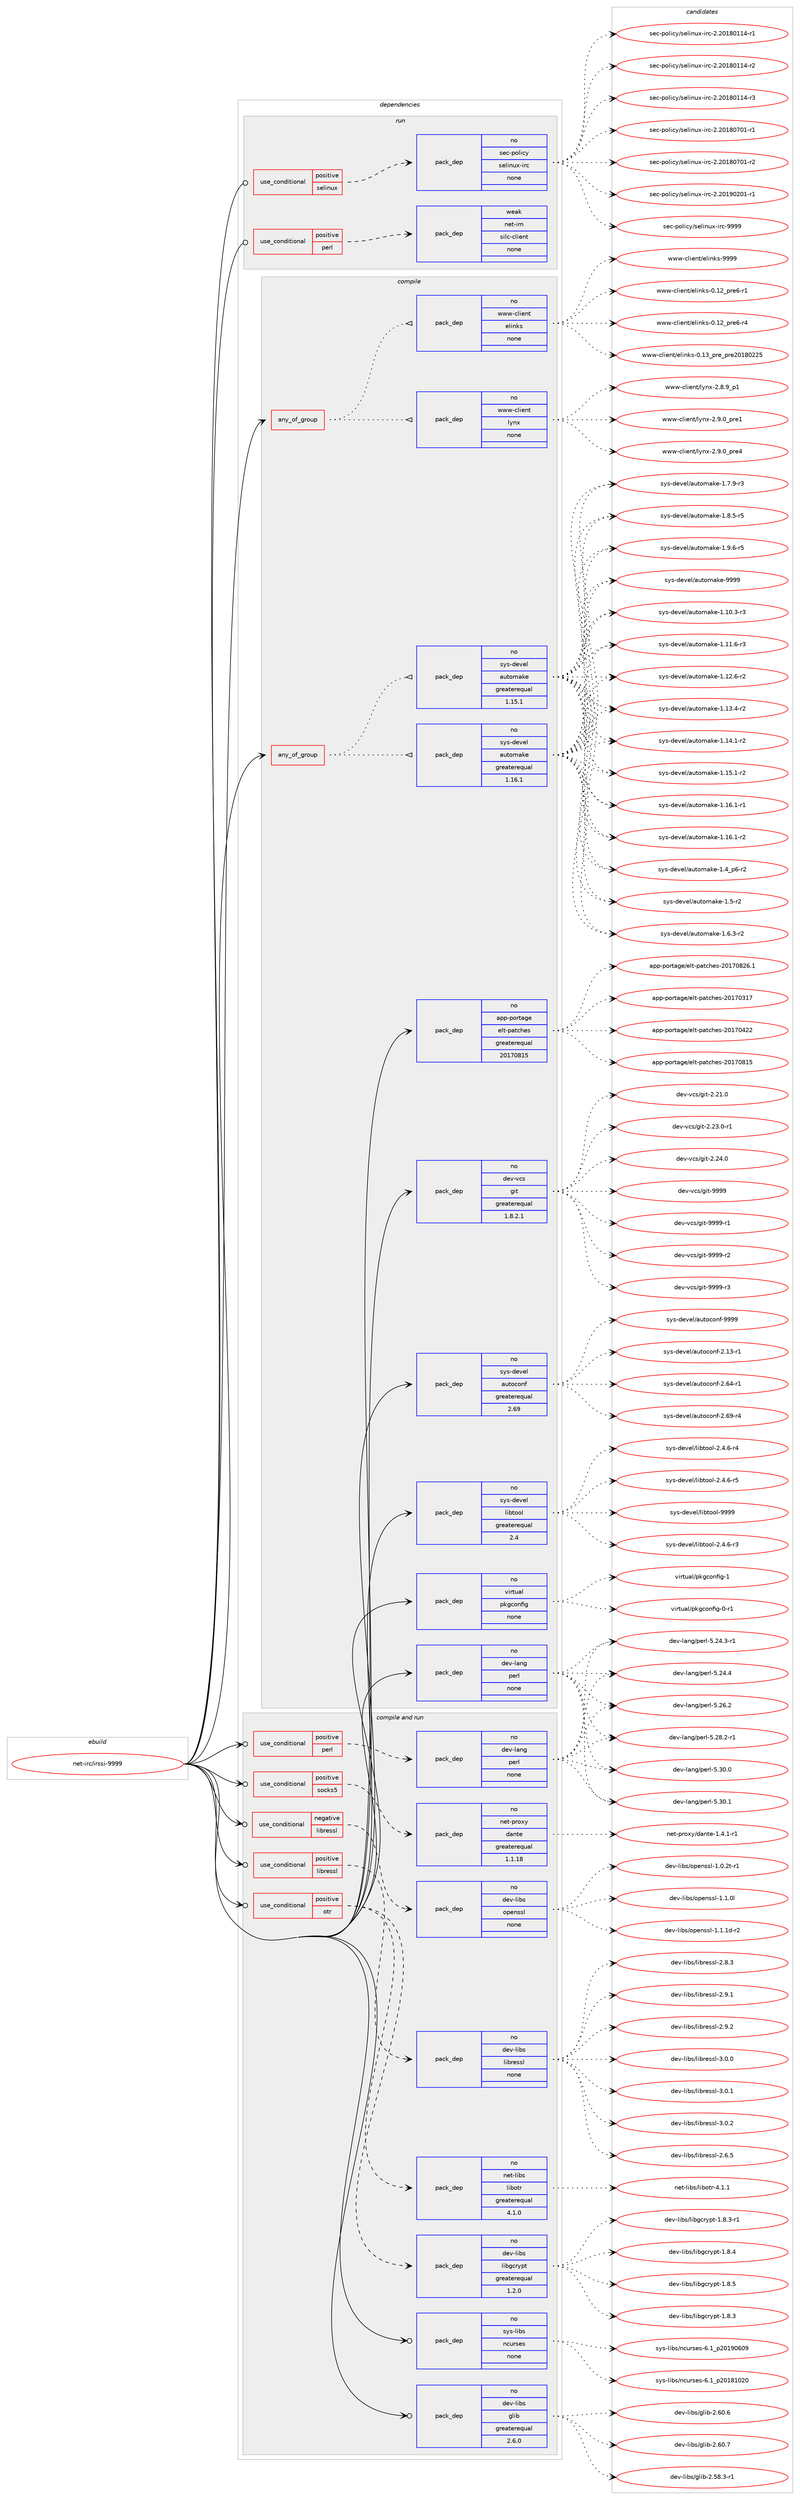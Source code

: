 digraph prolog {

# *************
# Graph options
# *************

newrank=true;
concentrate=true;
compound=true;
graph [rankdir=LR,fontname=Helvetica,fontsize=10,ranksep=1.5];#, ranksep=2.5, nodesep=0.2];
edge  [arrowhead=vee];
node  [fontname=Helvetica,fontsize=10];

# **********
# The ebuild
# **********

subgraph cluster_leftcol {
color=gray;
rank=same;
label=<<i>ebuild</i>>;
id [label="net-irc/irssi-9999", color=red, width=4, href="../net-irc/irssi-9999.svg"];
}

# ****************
# The dependencies
# ****************

subgraph cluster_midcol {
color=gray;
label=<<i>dependencies</i>>;
subgraph cluster_compile {
fillcolor="#eeeeee";
style=filled;
label=<<i>compile</i>>;
subgraph any13965 {
dependency824253 [label=<<TABLE BORDER="0" CELLBORDER="1" CELLSPACING="0" CELLPADDING="4"><TR><TD CELLPADDING="10">any_of_group</TD></TR></TABLE>>, shape=none, color=red];subgraph pack609013 {
dependency824254 [label=<<TABLE BORDER="0" CELLBORDER="1" CELLSPACING="0" CELLPADDING="4" WIDTH="220"><TR><TD ROWSPAN="6" CELLPADDING="30">pack_dep</TD></TR><TR><TD WIDTH="110">no</TD></TR><TR><TD>sys-devel</TD></TR><TR><TD>automake</TD></TR><TR><TD>greaterequal</TD></TR><TR><TD>1.16.1</TD></TR></TABLE>>, shape=none, color=blue];
}
dependency824253:e -> dependency824254:w [weight=20,style="dotted",arrowhead="oinv"];
subgraph pack609014 {
dependency824255 [label=<<TABLE BORDER="0" CELLBORDER="1" CELLSPACING="0" CELLPADDING="4" WIDTH="220"><TR><TD ROWSPAN="6" CELLPADDING="30">pack_dep</TD></TR><TR><TD WIDTH="110">no</TD></TR><TR><TD>sys-devel</TD></TR><TR><TD>automake</TD></TR><TR><TD>greaterequal</TD></TR><TR><TD>1.15.1</TD></TR></TABLE>>, shape=none, color=blue];
}
dependency824253:e -> dependency824255:w [weight=20,style="dotted",arrowhead="oinv"];
}
id:e -> dependency824253:w [weight=20,style="solid",arrowhead="vee"];
subgraph any13966 {
dependency824256 [label=<<TABLE BORDER="0" CELLBORDER="1" CELLSPACING="0" CELLPADDING="4"><TR><TD CELLPADDING="10">any_of_group</TD></TR></TABLE>>, shape=none, color=red];subgraph pack609015 {
dependency824257 [label=<<TABLE BORDER="0" CELLBORDER="1" CELLSPACING="0" CELLPADDING="4" WIDTH="220"><TR><TD ROWSPAN="6" CELLPADDING="30">pack_dep</TD></TR><TR><TD WIDTH="110">no</TD></TR><TR><TD>www-client</TD></TR><TR><TD>lynx</TD></TR><TR><TD>none</TD></TR><TR><TD></TD></TR></TABLE>>, shape=none, color=blue];
}
dependency824256:e -> dependency824257:w [weight=20,style="dotted",arrowhead="oinv"];
subgraph pack609016 {
dependency824258 [label=<<TABLE BORDER="0" CELLBORDER="1" CELLSPACING="0" CELLPADDING="4" WIDTH="220"><TR><TD ROWSPAN="6" CELLPADDING="30">pack_dep</TD></TR><TR><TD WIDTH="110">no</TD></TR><TR><TD>www-client</TD></TR><TR><TD>elinks</TD></TR><TR><TD>none</TD></TR><TR><TD></TD></TR></TABLE>>, shape=none, color=blue];
}
dependency824256:e -> dependency824258:w [weight=20,style="dotted",arrowhead="oinv"];
}
id:e -> dependency824256:w [weight=20,style="solid",arrowhead="vee"];
subgraph pack609017 {
dependency824259 [label=<<TABLE BORDER="0" CELLBORDER="1" CELLSPACING="0" CELLPADDING="4" WIDTH="220"><TR><TD ROWSPAN="6" CELLPADDING="30">pack_dep</TD></TR><TR><TD WIDTH="110">no</TD></TR><TR><TD>app-portage</TD></TR><TR><TD>elt-patches</TD></TR><TR><TD>greaterequal</TD></TR><TR><TD>20170815</TD></TR></TABLE>>, shape=none, color=blue];
}
id:e -> dependency824259:w [weight=20,style="solid",arrowhead="vee"];
subgraph pack609018 {
dependency824260 [label=<<TABLE BORDER="0" CELLBORDER="1" CELLSPACING="0" CELLPADDING="4" WIDTH="220"><TR><TD ROWSPAN="6" CELLPADDING="30">pack_dep</TD></TR><TR><TD WIDTH="110">no</TD></TR><TR><TD>dev-lang</TD></TR><TR><TD>perl</TD></TR><TR><TD>none</TD></TR><TR><TD></TD></TR></TABLE>>, shape=none, color=blue];
}
id:e -> dependency824260:w [weight=20,style="solid",arrowhead="vee"];
subgraph pack609019 {
dependency824261 [label=<<TABLE BORDER="0" CELLBORDER="1" CELLSPACING="0" CELLPADDING="4" WIDTH="220"><TR><TD ROWSPAN="6" CELLPADDING="30">pack_dep</TD></TR><TR><TD WIDTH="110">no</TD></TR><TR><TD>dev-vcs</TD></TR><TR><TD>git</TD></TR><TR><TD>greaterequal</TD></TR><TR><TD>1.8.2.1</TD></TR></TABLE>>, shape=none, color=blue];
}
id:e -> dependency824261:w [weight=20,style="solid",arrowhead="vee"];
subgraph pack609020 {
dependency824262 [label=<<TABLE BORDER="0" CELLBORDER="1" CELLSPACING="0" CELLPADDING="4" WIDTH="220"><TR><TD ROWSPAN="6" CELLPADDING="30">pack_dep</TD></TR><TR><TD WIDTH="110">no</TD></TR><TR><TD>sys-devel</TD></TR><TR><TD>autoconf</TD></TR><TR><TD>greaterequal</TD></TR><TR><TD>2.69</TD></TR></TABLE>>, shape=none, color=blue];
}
id:e -> dependency824262:w [weight=20,style="solid",arrowhead="vee"];
subgraph pack609021 {
dependency824263 [label=<<TABLE BORDER="0" CELLBORDER="1" CELLSPACING="0" CELLPADDING="4" WIDTH="220"><TR><TD ROWSPAN="6" CELLPADDING="30">pack_dep</TD></TR><TR><TD WIDTH="110">no</TD></TR><TR><TD>sys-devel</TD></TR><TR><TD>libtool</TD></TR><TR><TD>greaterequal</TD></TR><TR><TD>2.4</TD></TR></TABLE>>, shape=none, color=blue];
}
id:e -> dependency824263:w [weight=20,style="solid",arrowhead="vee"];
subgraph pack609022 {
dependency824264 [label=<<TABLE BORDER="0" CELLBORDER="1" CELLSPACING="0" CELLPADDING="4" WIDTH="220"><TR><TD ROWSPAN="6" CELLPADDING="30">pack_dep</TD></TR><TR><TD WIDTH="110">no</TD></TR><TR><TD>virtual</TD></TR><TR><TD>pkgconfig</TD></TR><TR><TD>none</TD></TR><TR><TD></TD></TR></TABLE>>, shape=none, color=blue];
}
id:e -> dependency824264:w [weight=20,style="solid",arrowhead="vee"];
}
subgraph cluster_compileandrun {
fillcolor="#eeeeee";
style=filled;
label=<<i>compile and run</i>>;
subgraph cond200819 {
dependency824265 [label=<<TABLE BORDER="0" CELLBORDER="1" CELLSPACING="0" CELLPADDING="4"><TR><TD ROWSPAN="3" CELLPADDING="10">use_conditional</TD></TR><TR><TD>negative</TD></TR><TR><TD>libressl</TD></TR></TABLE>>, shape=none, color=red];
subgraph pack609023 {
dependency824266 [label=<<TABLE BORDER="0" CELLBORDER="1" CELLSPACING="0" CELLPADDING="4" WIDTH="220"><TR><TD ROWSPAN="6" CELLPADDING="30">pack_dep</TD></TR><TR><TD WIDTH="110">no</TD></TR><TR><TD>dev-libs</TD></TR><TR><TD>openssl</TD></TR><TR><TD>none</TD></TR><TR><TD></TD></TR></TABLE>>, shape=none, color=blue];
}
dependency824265:e -> dependency824266:w [weight=20,style="dashed",arrowhead="vee"];
}
id:e -> dependency824265:w [weight=20,style="solid",arrowhead="odotvee"];
subgraph cond200820 {
dependency824267 [label=<<TABLE BORDER="0" CELLBORDER="1" CELLSPACING="0" CELLPADDING="4"><TR><TD ROWSPAN="3" CELLPADDING="10">use_conditional</TD></TR><TR><TD>positive</TD></TR><TR><TD>libressl</TD></TR></TABLE>>, shape=none, color=red];
subgraph pack609024 {
dependency824268 [label=<<TABLE BORDER="0" CELLBORDER="1" CELLSPACING="0" CELLPADDING="4" WIDTH="220"><TR><TD ROWSPAN="6" CELLPADDING="30">pack_dep</TD></TR><TR><TD WIDTH="110">no</TD></TR><TR><TD>dev-libs</TD></TR><TR><TD>libressl</TD></TR><TR><TD>none</TD></TR><TR><TD></TD></TR></TABLE>>, shape=none, color=blue];
}
dependency824267:e -> dependency824268:w [weight=20,style="dashed",arrowhead="vee"];
}
id:e -> dependency824267:w [weight=20,style="solid",arrowhead="odotvee"];
subgraph cond200821 {
dependency824269 [label=<<TABLE BORDER="0" CELLBORDER="1" CELLSPACING="0" CELLPADDING="4"><TR><TD ROWSPAN="3" CELLPADDING="10">use_conditional</TD></TR><TR><TD>positive</TD></TR><TR><TD>otr</TD></TR></TABLE>>, shape=none, color=red];
subgraph pack609025 {
dependency824270 [label=<<TABLE BORDER="0" CELLBORDER="1" CELLSPACING="0" CELLPADDING="4" WIDTH="220"><TR><TD ROWSPAN="6" CELLPADDING="30">pack_dep</TD></TR><TR><TD WIDTH="110">no</TD></TR><TR><TD>dev-libs</TD></TR><TR><TD>libgcrypt</TD></TR><TR><TD>greaterequal</TD></TR><TR><TD>1.2.0</TD></TR></TABLE>>, shape=none, color=blue];
}
dependency824269:e -> dependency824270:w [weight=20,style="dashed",arrowhead="vee"];
subgraph pack609026 {
dependency824271 [label=<<TABLE BORDER="0" CELLBORDER="1" CELLSPACING="0" CELLPADDING="4" WIDTH="220"><TR><TD ROWSPAN="6" CELLPADDING="30">pack_dep</TD></TR><TR><TD WIDTH="110">no</TD></TR><TR><TD>net-libs</TD></TR><TR><TD>libotr</TD></TR><TR><TD>greaterequal</TD></TR><TR><TD>4.1.0</TD></TR></TABLE>>, shape=none, color=blue];
}
dependency824269:e -> dependency824271:w [weight=20,style="dashed",arrowhead="vee"];
}
id:e -> dependency824269:w [weight=20,style="solid",arrowhead="odotvee"];
subgraph cond200822 {
dependency824272 [label=<<TABLE BORDER="0" CELLBORDER="1" CELLSPACING="0" CELLPADDING="4"><TR><TD ROWSPAN="3" CELLPADDING="10">use_conditional</TD></TR><TR><TD>positive</TD></TR><TR><TD>perl</TD></TR></TABLE>>, shape=none, color=red];
subgraph pack609027 {
dependency824273 [label=<<TABLE BORDER="0" CELLBORDER="1" CELLSPACING="0" CELLPADDING="4" WIDTH="220"><TR><TD ROWSPAN="6" CELLPADDING="30">pack_dep</TD></TR><TR><TD WIDTH="110">no</TD></TR><TR><TD>dev-lang</TD></TR><TR><TD>perl</TD></TR><TR><TD>none</TD></TR><TR><TD></TD></TR></TABLE>>, shape=none, color=blue];
}
dependency824272:e -> dependency824273:w [weight=20,style="dashed",arrowhead="vee"];
}
id:e -> dependency824272:w [weight=20,style="solid",arrowhead="odotvee"];
subgraph cond200823 {
dependency824274 [label=<<TABLE BORDER="0" CELLBORDER="1" CELLSPACING="0" CELLPADDING="4"><TR><TD ROWSPAN="3" CELLPADDING="10">use_conditional</TD></TR><TR><TD>positive</TD></TR><TR><TD>socks5</TD></TR></TABLE>>, shape=none, color=red];
subgraph pack609028 {
dependency824275 [label=<<TABLE BORDER="0" CELLBORDER="1" CELLSPACING="0" CELLPADDING="4" WIDTH="220"><TR><TD ROWSPAN="6" CELLPADDING="30">pack_dep</TD></TR><TR><TD WIDTH="110">no</TD></TR><TR><TD>net-proxy</TD></TR><TR><TD>dante</TD></TR><TR><TD>greaterequal</TD></TR><TR><TD>1.1.18</TD></TR></TABLE>>, shape=none, color=blue];
}
dependency824274:e -> dependency824275:w [weight=20,style="dashed",arrowhead="vee"];
}
id:e -> dependency824274:w [weight=20,style="solid",arrowhead="odotvee"];
subgraph pack609029 {
dependency824276 [label=<<TABLE BORDER="0" CELLBORDER="1" CELLSPACING="0" CELLPADDING="4" WIDTH="220"><TR><TD ROWSPAN="6" CELLPADDING="30">pack_dep</TD></TR><TR><TD WIDTH="110">no</TD></TR><TR><TD>dev-libs</TD></TR><TR><TD>glib</TD></TR><TR><TD>greaterequal</TD></TR><TR><TD>2.6.0</TD></TR></TABLE>>, shape=none, color=blue];
}
id:e -> dependency824276:w [weight=20,style="solid",arrowhead="odotvee"];
subgraph pack609030 {
dependency824277 [label=<<TABLE BORDER="0" CELLBORDER="1" CELLSPACING="0" CELLPADDING="4" WIDTH="220"><TR><TD ROWSPAN="6" CELLPADDING="30">pack_dep</TD></TR><TR><TD WIDTH="110">no</TD></TR><TR><TD>sys-libs</TD></TR><TR><TD>ncurses</TD></TR><TR><TD>none</TD></TR><TR><TD></TD></TR></TABLE>>, shape=none, color=blue];
}
id:e -> dependency824277:w [weight=20,style="solid",arrowhead="odotvee"];
}
subgraph cluster_run {
fillcolor="#eeeeee";
style=filled;
label=<<i>run</i>>;
subgraph cond200824 {
dependency824278 [label=<<TABLE BORDER="0" CELLBORDER="1" CELLSPACING="0" CELLPADDING="4"><TR><TD ROWSPAN="3" CELLPADDING="10">use_conditional</TD></TR><TR><TD>positive</TD></TR><TR><TD>perl</TD></TR></TABLE>>, shape=none, color=red];
subgraph pack609031 {
dependency824279 [label=<<TABLE BORDER="0" CELLBORDER="1" CELLSPACING="0" CELLPADDING="4" WIDTH="220"><TR><TD ROWSPAN="6" CELLPADDING="30">pack_dep</TD></TR><TR><TD WIDTH="110">weak</TD></TR><TR><TD>net-im</TD></TR><TR><TD>silc-client</TD></TR><TR><TD>none</TD></TR><TR><TD></TD></TR></TABLE>>, shape=none, color=blue];
}
dependency824278:e -> dependency824279:w [weight=20,style="dashed",arrowhead="vee"];
}
id:e -> dependency824278:w [weight=20,style="solid",arrowhead="odot"];
subgraph cond200825 {
dependency824280 [label=<<TABLE BORDER="0" CELLBORDER="1" CELLSPACING="0" CELLPADDING="4"><TR><TD ROWSPAN="3" CELLPADDING="10">use_conditional</TD></TR><TR><TD>positive</TD></TR><TR><TD>selinux</TD></TR></TABLE>>, shape=none, color=red];
subgraph pack609032 {
dependency824281 [label=<<TABLE BORDER="0" CELLBORDER="1" CELLSPACING="0" CELLPADDING="4" WIDTH="220"><TR><TD ROWSPAN="6" CELLPADDING="30">pack_dep</TD></TR><TR><TD WIDTH="110">no</TD></TR><TR><TD>sec-policy</TD></TR><TR><TD>selinux-irc</TD></TR><TR><TD>none</TD></TR><TR><TD></TD></TR></TABLE>>, shape=none, color=blue];
}
dependency824280:e -> dependency824281:w [weight=20,style="dashed",arrowhead="vee"];
}
id:e -> dependency824280:w [weight=20,style="solid",arrowhead="odot"];
}
}

# **************
# The candidates
# **************

subgraph cluster_choices {
rank=same;
color=gray;
label=<<i>candidates</i>>;

subgraph choice609013 {
color=black;
nodesep=1;
choice11512111545100101118101108479711711611110997107101454946494846514511451 [label="sys-devel/automake-1.10.3-r3", color=red, width=4,href="../sys-devel/automake-1.10.3-r3.svg"];
choice11512111545100101118101108479711711611110997107101454946494946544511451 [label="sys-devel/automake-1.11.6-r3", color=red, width=4,href="../sys-devel/automake-1.11.6-r3.svg"];
choice11512111545100101118101108479711711611110997107101454946495046544511450 [label="sys-devel/automake-1.12.6-r2", color=red, width=4,href="../sys-devel/automake-1.12.6-r2.svg"];
choice11512111545100101118101108479711711611110997107101454946495146524511450 [label="sys-devel/automake-1.13.4-r2", color=red, width=4,href="../sys-devel/automake-1.13.4-r2.svg"];
choice11512111545100101118101108479711711611110997107101454946495246494511450 [label="sys-devel/automake-1.14.1-r2", color=red, width=4,href="../sys-devel/automake-1.14.1-r2.svg"];
choice11512111545100101118101108479711711611110997107101454946495346494511450 [label="sys-devel/automake-1.15.1-r2", color=red, width=4,href="../sys-devel/automake-1.15.1-r2.svg"];
choice11512111545100101118101108479711711611110997107101454946495446494511449 [label="sys-devel/automake-1.16.1-r1", color=red, width=4,href="../sys-devel/automake-1.16.1-r1.svg"];
choice11512111545100101118101108479711711611110997107101454946495446494511450 [label="sys-devel/automake-1.16.1-r2", color=red, width=4,href="../sys-devel/automake-1.16.1-r2.svg"];
choice115121115451001011181011084797117116111109971071014549465295112544511450 [label="sys-devel/automake-1.4_p6-r2", color=red, width=4,href="../sys-devel/automake-1.4_p6-r2.svg"];
choice11512111545100101118101108479711711611110997107101454946534511450 [label="sys-devel/automake-1.5-r2", color=red, width=4,href="../sys-devel/automake-1.5-r2.svg"];
choice115121115451001011181011084797117116111109971071014549465446514511450 [label="sys-devel/automake-1.6.3-r2", color=red, width=4,href="../sys-devel/automake-1.6.3-r2.svg"];
choice115121115451001011181011084797117116111109971071014549465546574511451 [label="sys-devel/automake-1.7.9-r3", color=red, width=4,href="../sys-devel/automake-1.7.9-r3.svg"];
choice115121115451001011181011084797117116111109971071014549465646534511453 [label="sys-devel/automake-1.8.5-r5", color=red, width=4,href="../sys-devel/automake-1.8.5-r5.svg"];
choice115121115451001011181011084797117116111109971071014549465746544511453 [label="sys-devel/automake-1.9.6-r5", color=red, width=4,href="../sys-devel/automake-1.9.6-r5.svg"];
choice115121115451001011181011084797117116111109971071014557575757 [label="sys-devel/automake-9999", color=red, width=4,href="../sys-devel/automake-9999.svg"];
dependency824254:e -> choice11512111545100101118101108479711711611110997107101454946494846514511451:w [style=dotted,weight="100"];
dependency824254:e -> choice11512111545100101118101108479711711611110997107101454946494946544511451:w [style=dotted,weight="100"];
dependency824254:e -> choice11512111545100101118101108479711711611110997107101454946495046544511450:w [style=dotted,weight="100"];
dependency824254:e -> choice11512111545100101118101108479711711611110997107101454946495146524511450:w [style=dotted,weight="100"];
dependency824254:e -> choice11512111545100101118101108479711711611110997107101454946495246494511450:w [style=dotted,weight="100"];
dependency824254:e -> choice11512111545100101118101108479711711611110997107101454946495346494511450:w [style=dotted,weight="100"];
dependency824254:e -> choice11512111545100101118101108479711711611110997107101454946495446494511449:w [style=dotted,weight="100"];
dependency824254:e -> choice11512111545100101118101108479711711611110997107101454946495446494511450:w [style=dotted,weight="100"];
dependency824254:e -> choice115121115451001011181011084797117116111109971071014549465295112544511450:w [style=dotted,weight="100"];
dependency824254:e -> choice11512111545100101118101108479711711611110997107101454946534511450:w [style=dotted,weight="100"];
dependency824254:e -> choice115121115451001011181011084797117116111109971071014549465446514511450:w [style=dotted,weight="100"];
dependency824254:e -> choice115121115451001011181011084797117116111109971071014549465546574511451:w [style=dotted,weight="100"];
dependency824254:e -> choice115121115451001011181011084797117116111109971071014549465646534511453:w [style=dotted,weight="100"];
dependency824254:e -> choice115121115451001011181011084797117116111109971071014549465746544511453:w [style=dotted,weight="100"];
dependency824254:e -> choice115121115451001011181011084797117116111109971071014557575757:w [style=dotted,weight="100"];
}
subgraph choice609014 {
color=black;
nodesep=1;
choice11512111545100101118101108479711711611110997107101454946494846514511451 [label="sys-devel/automake-1.10.3-r3", color=red, width=4,href="../sys-devel/automake-1.10.3-r3.svg"];
choice11512111545100101118101108479711711611110997107101454946494946544511451 [label="sys-devel/automake-1.11.6-r3", color=red, width=4,href="../sys-devel/automake-1.11.6-r3.svg"];
choice11512111545100101118101108479711711611110997107101454946495046544511450 [label="sys-devel/automake-1.12.6-r2", color=red, width=4,href="../sys-devel/automake-1.12.6-r2.svg"];
choice11512111545100101118101108479711711611110997107101454946495146524511450 [label="sys-devel/automake-1.13.4-r2", color=red, width=4,href="../sys-devel/automake-1.13.4-r2.svg"];
choice11512111545100101118101108479711711611110997107101454946495246494511450 [label="sys-devel/automake-1.14.1-r2", color=red, width=4,href="../sys-devel/automake-1.14.1-r2.svg"];
choice11512111545100101118101108479711711611110997107101454946495346494511450 [label="sys-devel/automake-1.15.1-r2", color=red, width=4,href="../sys-devel/automake-1.15.1-r2.svg"];
choice11512111545100101118101108479711711611110997107101454946495446494511449 [label="sys-devel/automake-1.16.1-r1", color=red, width=4,href="../sys-devel/automake-1.16.1-r1.svg"];
choice11512111545100101118101108479711711611110997107101454946495446494511450 [label="sys-devel/automake-1.16.1-r2", color=red, width=4,href="../sys-devel/automake-1.16.1-r2.svg"];
choice115121115451001011181011084797117116111109971071014549465295112544511450 [label="sys-devel/automake-1.4_p6-r2", color=red, width=4,href="../sys-devel/automake-1.4_p6-r2.svg"];
choice11512111545100101118101108479711711611110997107101454946534511450 [label="sys-devel/automake-1.5-r2", color=red, width=4,href="../sys-devel/automake-1.5-r2.svg"];
choice115121115451001011181011084797117116111109971071014549465446514511450 [label="sys-devel/automake-1.6.3-r2", color=red, width=4,href="../sys-devel/automake-1.6.3-r2.svg"];
choice115121115451001011181011084797117116111109971071014549465546574511451 [label="sys-devel/automake-1.7.9-r3", color=red, width=4,href="../sys-devel/automake-1.7.9-r3.svg"];
choice115121115451001011181011084797117116111109971071014549465646534511453 [label="sys-devel/automake-1.8.5-r5", color=red, width=4,href="../sys-devel/automake-1.8.5-r5.svg"];
choice115121115451001011181011084797117116111109971071014549465746544511453 [label="sys-devel/automake-1.9.6-r5", color=red, width=4,href="../sys-devel/automake-1.9.6-r5.svg"];
choice115121115451001011181011084797117116111109971071014557575757 [label="sys-devel/automake-9999", color=red, width=4,href="../sys-devel/automake-9999.svg"];
dependency824255:e -> choice11512111545100101118101108479711711611110997107101454946494846514511451:w [style=dotted,weight="100"];
dependency824255:e -> choice11512111545100101118101108479711711611110997107101454946494946544511451:w [style=dotted,weight="100"];
dependency824255:e -> choice11512111545100101118101108479711711611110997107101454946495046544511450:w [style=dotted,weight="100"];
dependency824255:e -> choice11512111545100101118101108479711711611110997107101454946495146524511450:w [style=dotted,weight="100"];
dependency824255:e -> choice11512111545100101118101108479711711611110997107101454946495246494511450:w [style=dotted,weight="100"];
dependency824255:e -> choice11512111545100101118101108479711711611110997107101454946495346494511450:w [style=dotted,weight="100"];
dependency824255:e -> choice11512111545100101118101108479711711611110997107101454946495446494511449:w [style=dotted,weight="100"];
dependency824255:e -> choice11512111545100101118101108479711711611110997107101454946495446494511450:w [style=dotted,weight="100"];
dependency824255:e -> choice115121115451001011181011084797117116111109971071014549465295112544511450:w [style=dotted,weight="100"];
dependency824255:e -> choice11512111545100101118101108479711711611110997107101454946534511450:w [style=dotted,weight="100"];
dependency824255:e -> choice115121115451001011181011084797117116111109971071014549465446514511450:w [style=dotted,weight="100"];
dependency824255:e -> choice115121115451001011181011084797117116111109971071014549465546574511451:w [style=dotted,weight="100"];
dependency824255:e -> choice115121115451001011181011084797117116111109971071014549465646534511453:w [style=dotted,weight="100"];
dependency824255:e -> choice115121115451001011181011084797117116111109971071014549465746544511453:w [style=dotted,weight="100"];
dependency824255:e -> choice115121115451001011181011084797117116111109971071014557575757:w [style=dotted,weight="100"];
}
subgraph choice609015 {
color=black;
nodesep=1;
choice1191191194599108105101110116471081211101204550465646579511249 [label="www-client/lynx-2.8.9_p1", color=red, width=4,href="../www-client/lynx-2.8.9_p1.svg"];
choice1191191194599108105101110116471081211101204550465746489511211410149 [label="www-client/lynx-2.9.0_pre1", color=red, width=4,href="../www-client/lynx-2.9.0_pre1.svg"];
choice1191191194599108105101110116471081211101204550465746489511211410152 [label="www-client/lynx-2.9.0_pre4", color=red, width=4,href="../www-client/lynx-2.9.0_pre4.svg"];
dependency824257:e -> choice1191191194599108105101110116471081211101204550465646579511249:w [style=dotted,weight="100"];
dependency824257:e -> choice1191191194599108105101110116471081211101204550465746489511211410149:w [style=dotted,weight="100"];
dependency824257:e -> choice1191191194599108105101110116471081211101204550465746489511211410152:w [style=dotted,weight="100"];
}
subgraph choice609016 {
color=black;
nodesep=1;
choice119119119459910810510111011647101108105110107115454846495095112114101544511449 [label="www-client/elinks-0.12_pre6-r1", color=red, width=4,href="../www-client/elinks-0.12_pre6-r1.svg"];
choice119119119459910810510111011647101108105110107115454846495095112114101544511452 [label="www-client/elinks-0.12_pre6-r4", color=red, width=4,href="../www-client/elinks-0.12_pre6-r4.svg"];
choice119119119459910810510111011647101108105110107115454846495195112114101951121141015048495648505053 [label="www-client/elinks-0.13_pre_pre20180225", color=red, width=4,href="../www-client/elinks-0.13_pre_pre20180225.svg"];
choice1191191194599108105101110116471011081051101071154557575757 [label="www-client/elinks-9999", color=red, width=4,href="../www-client/elinks-9999.svg"];
dependency824258:e -> choice119119119459910810510111011647101108105110107115454846495095112114101544511449:w [style=dotted,weight="100"];
dependency824258:e -> choice119119119459910810510111011647101108105110107115454846495095112114101544511452:w [style=dotted,weight="100"];
dependency824258:e -> choice119119119459910810510111011647101108105110107115454846495195112114101951121141015048495648505053:w [style=dotted,weight="100"];
dependency824258:e -> choice1191191194599108105101110116471011081051101071154557575757:w [style=dotted,weight="100"];
}
subgraph choice609017 {
color=black;
nodesep=1;
choice97112112451121111141169710310147101108116451129711699104101115455048495548514955 [label="app-portage/elt-patches-20170317", color=red, width=4,href="../app-portage/elt-patches-20170317.svg"];
choice97112112451121111141169710310147101108116451129711699104101115455048495548525050 [label="app-portage/elt-patches-20170422", color=red, width=4,href="../app-portage/elt-patches-20170422.svg"];
choice97112112451121111141169710310147101108116451129711699104101115455048495548564953 [label="app-portage/elt-patches-20170815", color=red, width=4,href="../app-portage/elt-patches-20170815.svg"];
choice971121124511211111411697103101471011081164511297116991041011154550484955485650544649 [label="app-portage/elt-patches-20170826.1", color=red, width=4,href="../app-portage/elt-patches-20170826.1.svg"];
dependency824259:e -> choice97112112451121111141169710310147101108116451129711699104101115455048495548514955:w [style=dotted,weight="100"];
dependency824259:e -> choice97112112451121111141169710310147101108116451129711699104101115455048495548525050:w [style=dotted,weight="100"];
dependency824259:e -> choice97112112451121111141169710310147101108116451129711699104101115455048495548564953:w [style=dotted,weight="100"];
dependency824259:e -> choice971121124511211111411697103101471011081164511297116991041011154550484955485650544649:w [style=dotted,weight="100"];
}
subgraph choice609018 {
color=black;
nodesep=1;
choice100101118451089711010347112101114108455346505246514511449 [label="dev-lang/perl-5.24.3-r1", color=red, width=4,href="../dev-lang/perl-5.24.3-r1.svg"];
choice10010111845108971101034711210111410845534650524652 [label="dev-lang/perl-5.24.4", color=red, width=4,href="../dev-lang/perl-5.24.4.svg"];
choice10010111845108971101034711210111410845534650544650 [label="dev-lang/perl-5.26.2", color=red, width=4,href="../dev-lang/perl-5.26.2.svg"];
choice100101118451089711010347112101114108455346505646504511449 [label="dev-lang/perl-5.28.2-r1", color=red, width=4,href="../dev-lang/perl-5.28.2-r1.svg"];
choice10010111845108971101034711210111410845534651484648 [label="dev-lang/perl-5.30.0", color=red, width=4,href="../dev-lang/perl-5.30.0.svg"];
choice10010111845108971101034711210111410845534651484649 [label="dev-lang/perl-5.30.1", color=red, width=4,href="../dev-lang/perl-5.30.1.svg"];
dependency824260:e -> choice100101118451089711010347112101114108455346505246514511449:w [style=dotted,weight="100"];
dependency824260:e -> choice10010111845108971101034711210111410845534650524652:w [style=dotted,weight="100"];
dependency824260:e -> choice10010111845108971101034711210111410845534650544650:w [style=dotted,weight="100"];
dependency824260:e -> choice100101118451089711010347112101114108455346505646504511449:w [style=dotted,weight="100"];
dependency824260:e -> choice10010111845108971101034711210111410845534651484648:w [style=dotted,weight="100"];
dependency824260:e -> choice10010111845108971101034711210111410845534651484649:w [style=dotted,weight="100"];
}
subgraph choice609019 {
color=black;
nodesep=1;
choice10010111845118991154710310511645504650494648 [label="dev-vcs/git-2.21.0", color=red, width=4,href="../dev-vcs/git-2.21.0.svg"];
choice100101118451189911547103105116455046505146484511449 [label="dev-vcs/git-2.23.0-r1", color=red, width=4,href="../dev-vcs/git-2.23.0-r1.svg"];
choice10010111845118991154710310511645504650524648 [label="dev-vcs/git-2.24.0", color=red, width=4,href="../dev-vcs/git-2.24.0.svg"];
choice1001011184511899115471031051164557575757 [label="dev-vcs/git-9999", color=red, width=4,href="../dev-vcs/git-9999.svg"];
choice10010111845118991154710310511645575757574511449 [label="dev-vcs/git-9999-r1", color=red, width=4,href="../dev-vcs/git-9999-r1.svg"];
choice10010111845118991154710310511645575757574511450 [label="dev-vcs/git-9999-r2", color=red, width=4,href="../dev-vcs/git-9999-r2.svg"];
choice10010111845118991154710310511645575757574511451 [label="dev-vcs/git-9999-r3", color=red, width=4,href="../dev-vcs/git-9999-r3.svg"];
dependency824261:e -> choice10010111845118991154710310511645504650494648:w [style=dotted,weight="100"];
dependency824261:e -> choice100101118451189911547103105116455046505146484511449:w [style=dotted,weight="100"];
dependency824261:e -> choice10010111845118991154710310511645504650524648:w [style=dotted,weight="100"];
dependency824261:e -> choice1001011184511899115471031051164557575757:w [style=dotted,weight="100"];
dependency824261:e -> choice10010111845118991154710310511645575757574511449:w [style=dotted,weight="100"];
dependency824261:e -> choice10010111845118991154710310511645575757574511450:w [style=dotted,weight="100"];
dependency824261:e -> choice10010111845118991154710310511645575757574511451:w [style=dotted,weight="100"];
}
subgraph choice609020 {
color=black;
nodesep=1;
choice1151211154510010111810110847971171161119911111010245504649514511449 [label="sys-devel/autoconf-2.13-r1", color=red, width=4,href="../sys-devel/autoconf-2.13-r1.svg"];
choice1151211154510010111810110847971171161119911111010245504654524511449 [label="sys-devel/autoconf-2.64-r1", color=red, width=4,href="../sys-devel/autoconf-2.64-r1.svg"];
choice1151211154510010111810110847971171161119911111010245504654574511452 [label="sys-devel/autoconf-2.69-r4", color=red, width=4,href="../sys-devel/autoconf-2.69-r4.svg"];
choice115121115451001011181011084797117116111991111101024557575757 [label="sys-devel/autoconf-9999", color=red, width=4,href="../sys-devel/autoconf-9999.svg"];
dependency824262:e -> choice1151211154510010111810110847971171161119911111010245504649514511449:w [style=dotted,weight="100"];
dependency824262:e -> choice1151211154510010111810110847971171161119911111010245504654524511449:w [style=dotted,weight="100"];
dependency824262:e -> choice1151211154510010111810110847971171161119911111010245504654574511452:w [style=dotted,weight="100"];
dependency824262:e -> choice115121115451001011181011084797117116111991111101024557575757:w [style=dotted,weight="100"];
}
subgraph choice609021 {
color=black;
nodesep=1;
choice1151211154510010111810110847108105981161111111084550465246544511451 [label="sys-devel/libtool-2.4.6-r3", color=red, width=4,href="../sys-devel/libtool-2.4.6-r3.svg"];
choice1151211154510010111810110847108105981161111111084550465246544511452 [label="sys-devel/libtool-2.4.6-r4", color=red, width=4,href="../sys-devel/libtool-2.4.6-r4.svg"];
choice1151211154510010111810110847108105981161111111084550465246544511453 [label="sys-devel/libtool-2.4.6-r5", color=red, width=4,href="../sys-devel/libtool-2.4.6-r5.svg"];
choice1151211154510010111810110847108105981161111111084557575757 [label="sys-devel/libtool-9999", color=red, width=4,href="../sys-devel/libtool-9999.svg"];
dependency824263:e -> choice1151211154510010111810110847108105981161111111084550465246544511451:w [style=dotted,weight="100"];
dependency824263:e -> choice1151211154510010111810110847108105981161111111084550465246544511452:w [style=dotted,weight="100"];
dependency824263:e -> choice1151211154510010111810110847108105981161111111084550465246544511453:w [style=dotted,weight="100"];
dependency824263:e -> choice1151211154510010111810110847108105981161111111084557575757:w [style=dotted,weight="100"];
}
subgraph choice609022 {
color=black;
nodesep=1;
choice11810511411611797108471121071039911111010210510345484511449 [label="virtual/pkgconfig-0-r1", color=red, width=4,href="../virtual/pkgconfig-0-r1.svg"];
choice1181051141161179710847112107103991111101021051034549 [label="virtual/pkgconfig-1", color=red, width=4,href="../virtual/pkgconfig-1.svg"];
dependency824264:e -> choice11810511411611797108471121071039911111010210510345484511449:w [style=dotted,weight="100"];
dependency824264:e -> choice1181051141161179710847112107103991111101021051034549:w [style=dotted,weight="100"];
}
subgraph choice609023 {
color=black;
nodesep=1;
choice1001011184510810598115471111121011101151151084549464846501164511449 [label="dev-libs/openssl-1.0.2t-r1", color=red, width=4,href="../dev-libs/openssl-1.0.2t-r1.svg"];
choice100101118451081059811547111112101110115115108454946494648108 [label="dev-libs/openssl-1.1.0l", color=red, width=4,href="../dev-libs/openssl-1.1.0l.svg"];
choice1001011184510810598115471111121011101151151084549464946491004511450 [label="dev-libs/openssl-1.1.1d-r2", color=red, width=4,href="../dev-libs/openssl-1.1.1d-r2.svg"];
dependency824266:e -> choice1001011184510810598115471111121011101151151084549464846501164511449:w [style=dotted,weight="100"];
dependency824266:e -> choice100101118451081059811547111112101110115115108454946494648108:w [style=dotted,weight="100"];
dependency824266:e -> choice1001011184510810598115471111121011101151151084549464946491004511450:w [style=dotted,weight="100"];
}
subgraph choice609024 {
color=black;
nodesep=1;
choice10010111845108105981154710810598114101115115108455046544653 [label="dev-libs/libressl-2.6.5", color=red, width=4,href="../dev-libs/libressl-2.6.5.svg"];
choice10010111845108105981154710810598114101115115108455046564651 [label="dev-libs/libressl-2.8.3", color=red, width=4,href="../dev-libs/libressl-2.8.3.svg"];
choice10010111845108105981154710810598114101115115108455046574649 [label="dev-libs/libressl-2.9.1", color=red, width=4,href="../dev-libs/libressl-2.9.1.svg"];
choice10010111845108105981154710810598114101115115108455046574650 [label="dev-libs/libressl-2.9.2", color=red, width=4,href="../dev-libs/libressl-2.9.2.svg"];
choice10010111845108105981154710810598114101115115108455146484648 [label="dev-libs/libressl-3.0.0", color=red, width=4,href="../dev-libs/libressl-3.0.0.svg"];
choice10010111845108105981154710810598114101115115108455146484649 [label="dev-libs/libressl-3.0.1", color=red, width=4,href="../dev-libs/libressl-3.0.1.svg"];
choice10010111845108105981154710810598114101115115108455146484650 [label="dev-libs/libressl-3.0.2", color=red, width=4,href="../dev-libs/libressl-3.0.2.svg"];
dependency824268:e -> choice10010111845108105981154710810598114101115115108455046544653:w [style=dotted,weight="100"];
dependency824268:e -> choice10010111845108105981154710810598114101115115108455046564651:w [style=dotted,weight="100"];
dependency824268:e -> choice10010111845108105981154710810598114101115115108455046574649:w [style=dotted,weight="100"];
dependency824268:e -> choice10010111845108105981154710810598114101115115108455046574650:w [style=dotted,weight="100"];
dependency824268:e -> choice10010111845108105981154710810598114101115115108455146484648:w [style=dotted,weight="100"];
dependency824268:e -> choice10010111845108105981154710810598114101115115108455146484649:w [style=dotted,weight="100"];
dependency824268:e -> choice10010111845108105981154710810598114101115115108455146484650:w [style=dotted,weight="100"];
}
subgraph choice609025 {
color=black;
nodesep=1;
choice1001011184510810598115471081059810399114121112116454946564651 [label="dev-libs/libgcrypt-1.8.3", color=red, width=4,href="../dev-libs/libgcrypt-1.8.3.svg"];
choice10010111845108105981154710810598103991141211121164549465646514511449 [label="dev-libs/libgcrypt-1.8.3-r1", color=red, width=4,href="../dev-libs/libgcrypt-1.8.3-r1.svg"];
choice1001011184510810598115471081059810399114121112116454946564652 [label="dev-libs/libgcrypt-1.8.4", color=red, width=4,href="../dev-libs/libgcrypt-1.8.4.svg"];
choice1001011184510810598115471081059810399114121112116454946564653 [label="dev-libs/libgcrypt-1.8.5", color=red, width=4,href="../dev-libs/libgcrypt-1.8.5.svg"];
dependency824270:e -> choice1001011184510810598115471081059810399114121112116454946564651:w [style=dotted,weight="100"];
dependency824270:e -> choice10010111845108105981154710810598103991141211121164549465646514511449:w [style=dotted,weight="100"];
dependency824270:e -> choice1001011184510810598115471081059810399114121112116454946564652:w [style=dotted,weight="100"];
dependency824270:e -> choice1001011184510810598115471081059810399114121112116454946564653:w [style=dotted,weight="100"];
}
subgraph choice609026 {
color=black;
nodesep=1;
choice11010111645108105981154710810598111116114455246494649 [label="net-libs/libotr-4.1.1", color=red, width=4,href="../net-libs/libotr-4.1.1.svg"];
dependency824271:e -> choice11010111645108105981154710810598111116114455246494649:w [style=dotted,weight="100"];
}
subgraph choice609027 {
color=black;
nodesep=1;
choice100101118451089711010347112101114108455346505246514511449 [label="dev-lang/perl-5.24.3-r1", color=red, width=4,href="../dev-lang/perl-5.24.3-r1.svg"];
choice10010111845108971101034711210111410845534650524652 [label="dev-lang/perl-5.24.4", color=red, width=4,href="../dev-lang/perl-5.24.4.svg"];
choice10010111845108971101034711210111410845534650544650 [label="dev-lang/perl-5.26.2", color=red, width=4,href="../dev-lang/perl-5.26.2.svg"];
choice100101118451089711010347112101114108455346505646504511449 [label="dev-lang/perl-5.28.2-r1", color=red, width=4,href="../dev-lang/perl-5.28.2-r1.svg"];
choice10010111845108971101034711210111410845534651484648 [label="dev-lang/perl-5.30.0", color=red, width=4,href="../dev-lang/perl-5.30.0.svg"];
choice10010111845108971101034711210111410845534651484649 [label="dev-lang/perl-5.30.1", color=red, width=4,href="../dev-lang/perl-5.30.1.svg"];
dependency824273:e -> choice100101118451089711010347112101114108455346505246514511449:w [style=dotted,weight="100"];
dependency824273:e -> choice10010111845108971101034711210111410845534650524652:w [style=dotted,weight="100"];
dependency824273:e -> choice10010111845108971101034711210111410845534650544650:w [style=dotted,weight="100"];
dependency824273:e -> choice100101118451089711010347112101114108455346505646504511449:w [style=dotted,weight="100"];
dependency824273:e -> choice10010111845108971101034711210111410845534651484648:w [style=dotted,weight="100"];
dependency824273:e -> choice10010111845108971101034711210111410845534651484649:w [style=dotted,weight="100"];
}
subgraph choice609028 {
color=black;
nodesep=1;
choice1101011164511211411112012147100971101161014549465246494511449 [label="net-proxy/dante-1.4.1-r1", color=red, width=4,href="../net-proxy/dante-1.4.1-r1.svg"];
dependency824275:e -> choice1101011164511211411112012147100971101161014549465246494511449:w [style=dotted,weight="100"];
}
subgraph choice609029 {
color=black;
nodesep=1;
choice10010111845108105981154710310810598455046535646514511449 [label="dev-libs/glib-2.58.3-r1", color=red, width=4,href="../dev-libs/glib-2.58.3-r1.svg"];
choice1001011184510810598115471031081059845504654484654 [label="dev-libs/glib-2.60.6", color=red, width=4,href="../dev-libs/glib-2.60.6.svg"];
choice1001011184510810598115471031081059845504654484655 [label="dev-libs/glib-2.60.7", color=red, width=4,href="../dev-libs/glib-2.60.7.svg"];
dependency824276:e -> choice10010111845108105981154710310810598455046535646514511449:w [style=dotted,weight="100"];
dependency824276:e -> choice1001011184510810598115471031081059845504654484654:w [style=dotted,weight="100"];
dependency824276:e -> choice1001011184510810598115471031081059845504654484655:w [style=dotted,weight="100"];
}
subgraph choice609030 {
color=black;
nodesep=1;
choice1151211154510810598115471109911711411510111545544649951125048495649485048 [label="sys-libs/ncurses-6.1_p20181020", color=red, width=4,href="../sys-libs/ncurses-6.1_p20181020.svg"];
choice1151211154510810598115471109911711411510111545544649951125048495748544857 [label="sys-libs/ncurses-6.1_p20190609", color=red, width=4,href="../sys-libs/ncurses-6.1_p20190609.svg"];
dependency824277:e -> choice1151211154510810598115471109911711411510111545544649951125048495649485048:w [style=dotted,weight="100"];
dependency824277:e -> choice1151211154510810598115471109911711411510111545544649951125048495748544857:w [style=dotted,weight="100"];
}
subgraph choice609031 {
color=black;
nodesep=1;
}
subgraph choice609032 {
color=black;
nodesep=1;
choice11510199451121111081059912147115101108105110117120451051149945504650484956484949524511449 [label="sec-policy/selinux-irc-2.20180114-r1", color=red, width=4,href="../sec-policy/selinux-irc-2.20180114-r1.svg"];
choice11510199451121111081059912147115101108105110117120451051149945504650484956484949524511450 [label="sec-policy/selinux-irc-2.20180114-r2", color=red, width=4,href="../sec-policy/selinux-irc-2.20180114-r2.svg"];
choice11510199451121111081059912147115101108105110117120451051149945504650484956484949524511451 [label="sec-policy/selinux-irc-2.20180114-r3", color=red, width=4,href="../sec-policy/selinux-irc-2.20180114-r3.svg"];
choice11510199451121111081059912147115101108105110117120451051149945504650484956485548494511449 [label="sec-policy/selinux-irc-2.20180701-r1", color=red, width=4,href="../sec-policy/selinux-irc-2.20180701-r1.svg"];
choice11510199451121111081059912147115101108105110117120451051149945504650484956485548494511450 [label="sec-policy/selinux-irc-2.20180701-r2", color=red, width=4,href="../sec-policy/selinux-irc-2.20180701-r2.svg"];
choice11510199451121111081059912147115101108105110117120451051149945504650484957485048494511449 [label="sec-policy/selinux-irc-2.20190201-r1", color=red, width=4,href="../sec-policy/selinux-irc-2.20190201-r1.svg"];
choice1151019945112111108105991214711510110810511011712045105114994557575757 [label="sec-policy/selinux-irc-9999", color=red, width=4,href="../sec-policy/selinux-irc-9999.svg"];
dependency824281:e -> choice11510199451121111081059912147115101108105110117120451051149945504650484956484949524511449:w [style=dotted,weight="100"];
dependency824281:e -> choice11510199451121111081059912147115101108105110117120451051149945504650484956484949524511450:w [style=dotted,weight="100"];
dependency824281:e -> choice11510199451121111081059912147115101108105110117120451051149945504650484956484949524511451:w [style=dotted,weight="100"];
dependency824281:e -> choice11510199451121111081059912147115101108105110117120451051149945504650484956485548494511449:w [style=dotted,weight="100"];
dependency824281:e -> choice11510199451121111081059912147115101108105110117120451051149945504650484956485548494511450:w [style=dotted,weight="100"];
dependency824281:e -> choice11510199451121111081059912147115101108105110117120451051149945504650484957485048494511449:w [style=dotted,weight="100"];
dependency824281:e -> choice1151019945112111108105991214711510110810511011712045105114994557575757:w [style=dotted,weight="100"];
}
}

}
